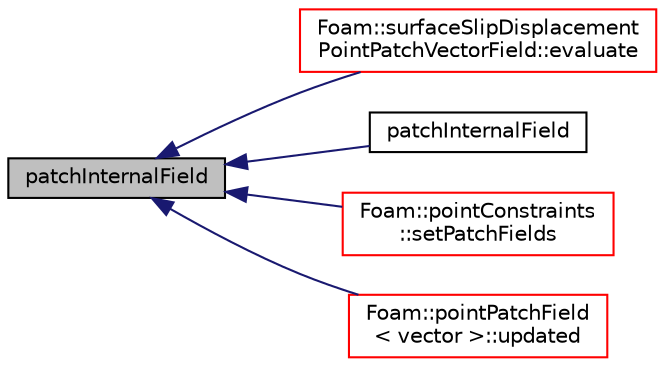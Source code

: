 digraph "patchInternalField"
{
  bgcolor="transparent";
  edge [fontname="Helvetica",fontsize="10",labelfontname="Helvetica",labelfontsize="10"];
  node [fontname="Helvetica",fontsize="10",shape=record];
  rankdir="LR";
  Node1 [label="patchInternalField",height=0.2,width=0.4,color="black", fillcolor="grey75", style="filled", fontcolor="black"];
  Node1 -> Node2 [dir="back",color="midnightblue",fontsize="10",style="solid",fontname="Helvetica"];
  Node2 [label="Foam::surfaceSlipDisplacement\lPointPatchVectorField::evaluate",height=0.2,width=0.4,color="red",URL="$a02507.html#a3b59c070ab0408e3bbb21927540159f4",tooltip="Update the patch field. "];
  Node1 -> Node3 [dir="back",color="midnightblue",fontsize="10",style="solid",fontname="Helvetica"];
  Node3 [label="patchInternalField",height=0.2,width=0.4,color="black",URL="$a01898.html#a5f299164a858d965b8ff7db3f633d913"];
  Node1 -> Node4 [dir="back",color="midnightblue",fontsize="10",style="solid",fontname="Helvetica"];
  Node4 [label="Foam::pointConstraints\l::setPatchFields",height=0.2,width=0.4,color="red",URL="$a01876.html#a1b6bb2c50c9e39688aa71d2263865d68",tooltip="Helper: set patchField values from internal values (on. "];
  Node1 -> Node5 [dir="back",color="midnightblue",fontsize="10",style="solid",fontname="Helvetica"];
  Node5 [label="Foam::pointPatchField\l\< vector \>::updated",height=0.2,width=0.4,color="red",URL="$a01898.html#a087516fc8e0613b0bf49ac8fc4b30fff",tooltip="Return true if the boundary condition has already been updated. "];
}
